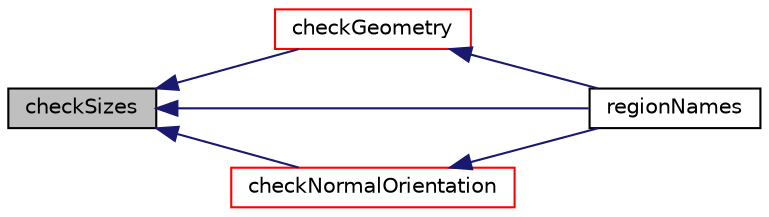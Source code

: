 digraph "checkSizes"
{
  bgcolor="transparent";
  edge [fontname="Helvetica",fontsize="10",labelfontname="Helvetica",labelfontsize="10"];
  node [fontname="Helvetica",fontsize="10",shape=record];
  rankdir="LR";
  Node1 [label="checkSizes",height=0.2,width=0.4,color="black", fillcolor="grey75", style="filled", fontcolor="black"];
  Node1 -> Node2 [dir="back",color="midnightblue",fontsize="10",style="solid",fontname="Helvetica"];
  Node2 [label="checkGeometry",height=0.2,width=0.4,color="red",URL="$a02340.html#a4451def870f1a9f4dee5b7d3ccc20198",tooltip="All geometric checks. Return number of failed checks. "];
  Node2 -> Node3 [dir="back",color="midnightblue",fontsize="10",style="solid",fontname="Helvetica"];
  Node3 [label="regionNames",height=0.2,width=0.4,color="black",URL="$a02340.html#a0dc1c3a7eab469ca542770f4dce82bee"];
  Node1 -> Node4 [dir="back",color="midnightblue",fontsize="10",style="solid",fontname="Helvetica"];
  Node4 [label="checkNormalOrientation",height=0.2,width=0.4,color="red",URL="$a02340.html#abed4d723582bea3294a2e14ca21e0b60",tooltip="Are all (triangulated) surfaces consistent normal orientation. "];
  Node4 -> Node3 [dir="back",color="midnightblue",fontsize="10",style="solid",fontname="Helvetica"];
  Node1 -> Node3 [dir="back",color="midnightblue",fontsize="10",style="solid",fontname="Helvetica"];
}
